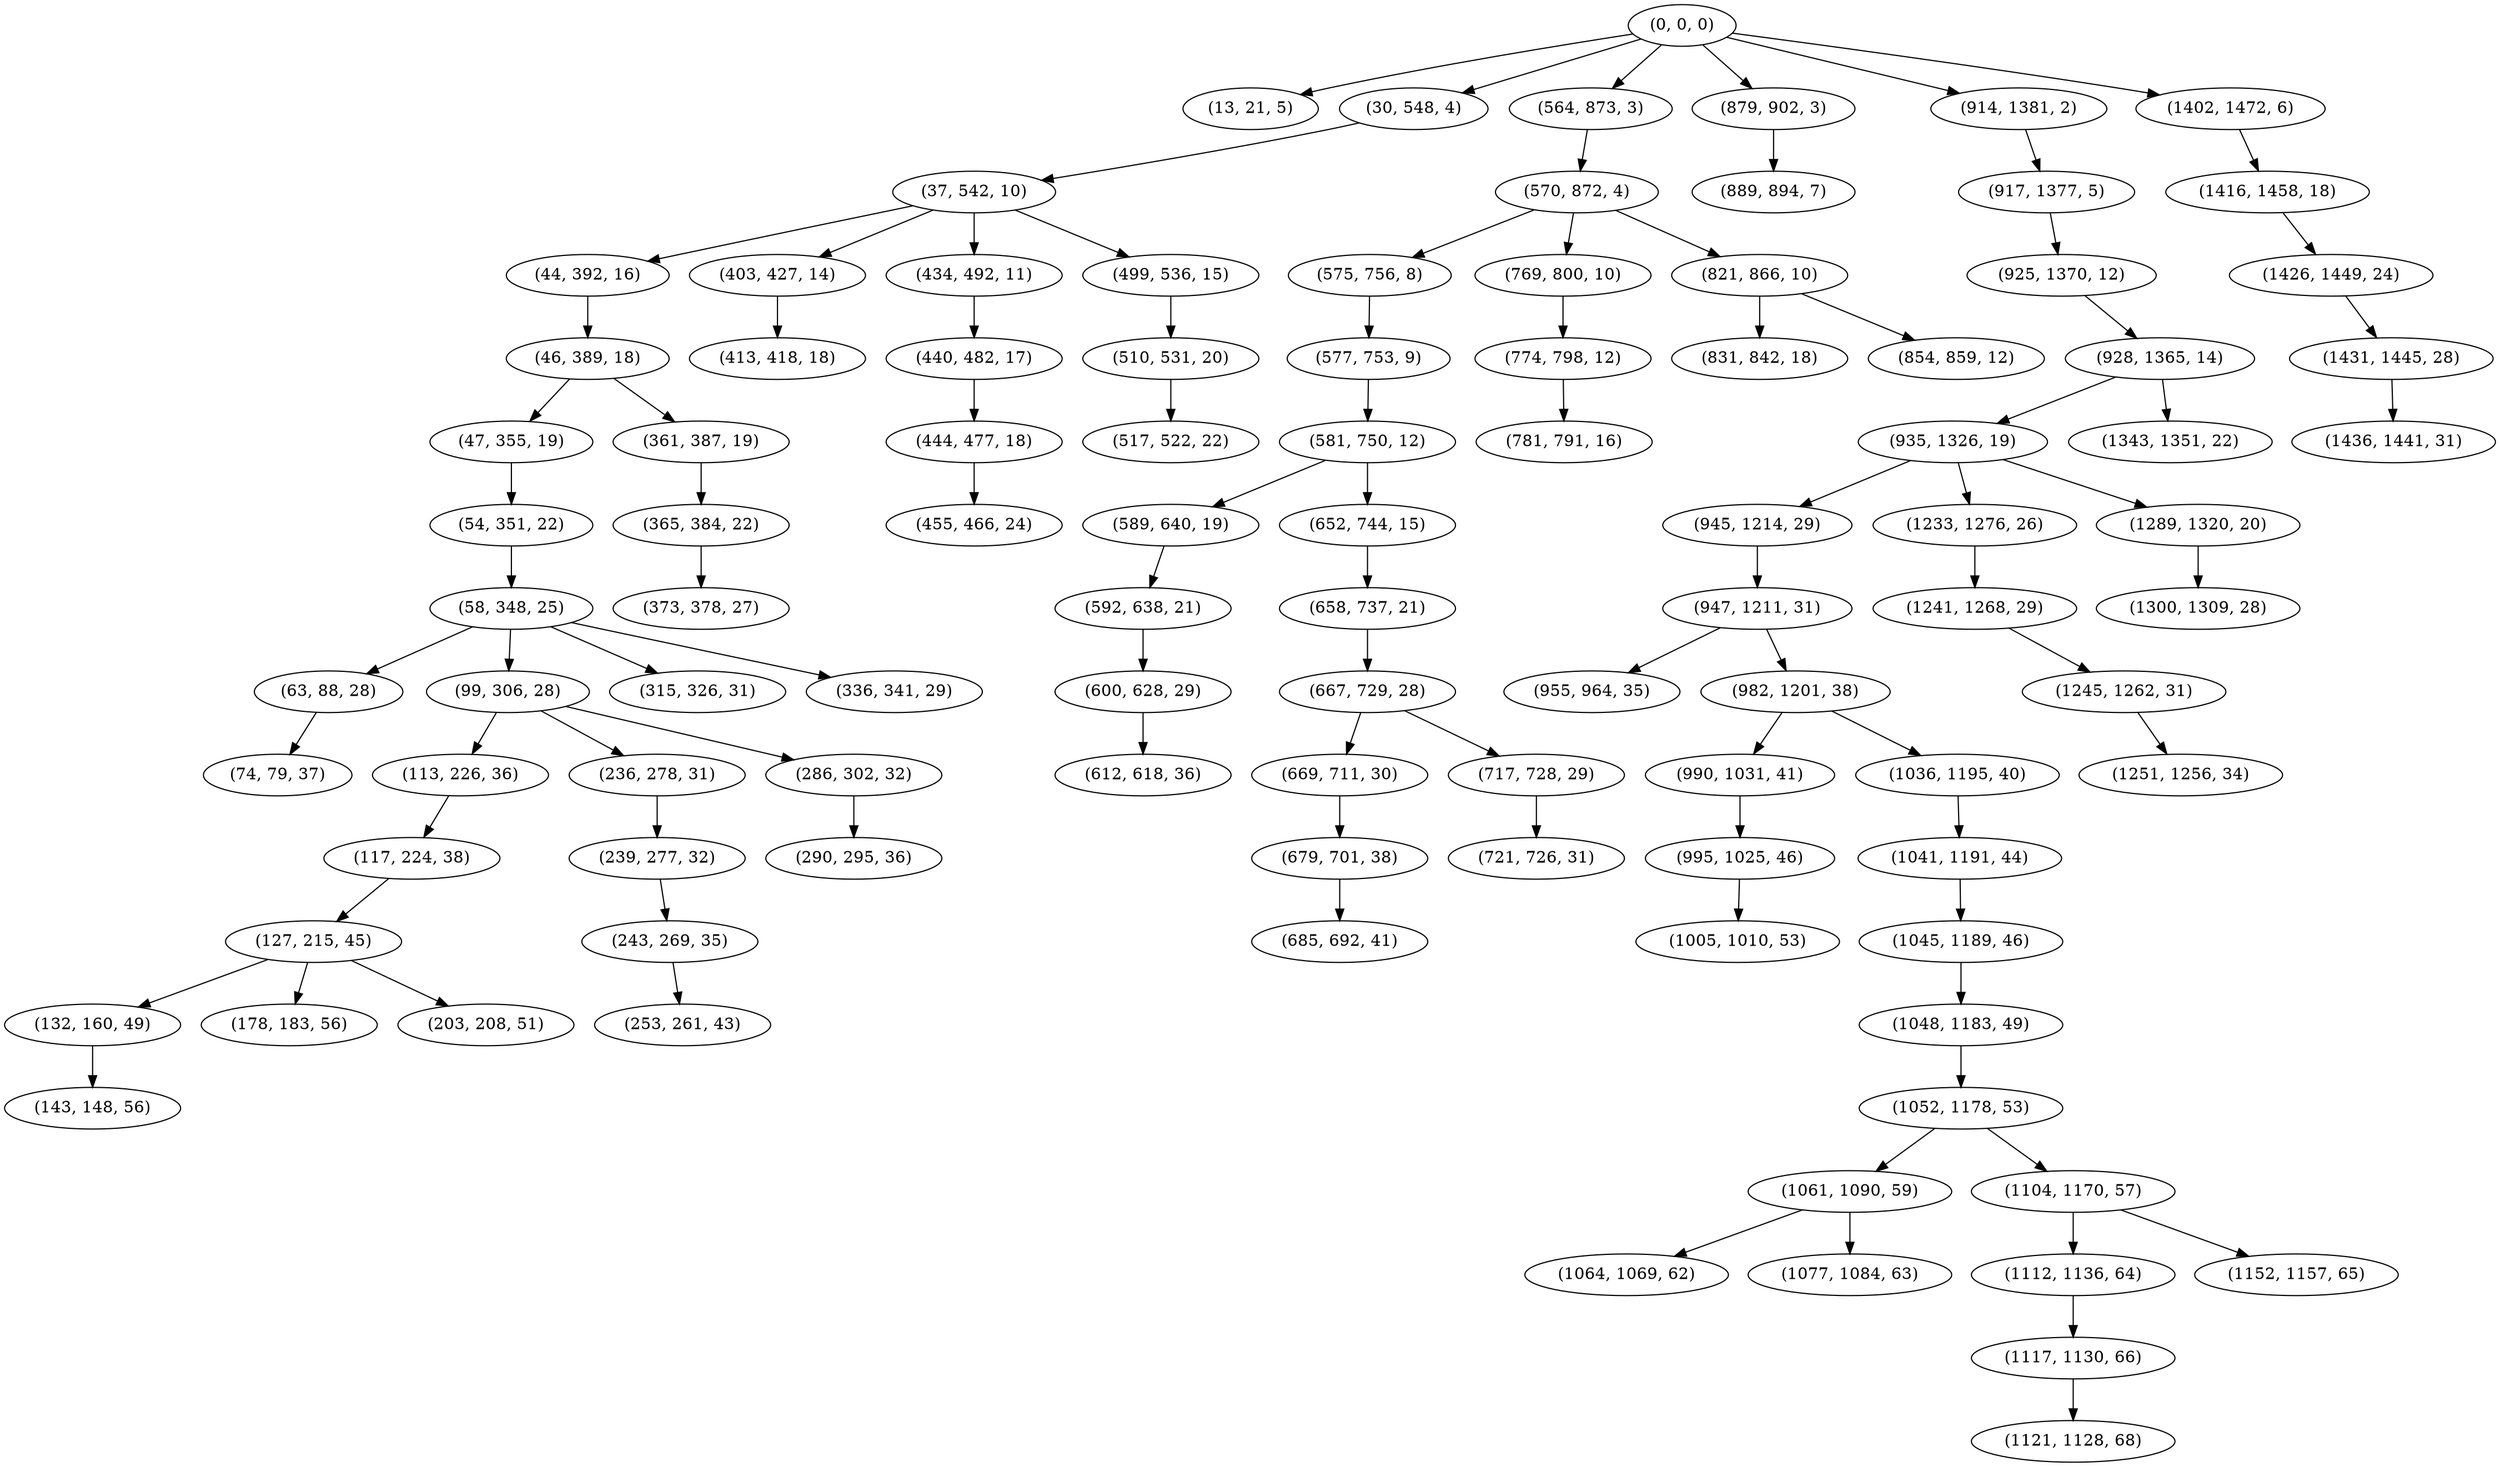digraph tree {
    "(0, 0, 0)";
    "(13, 21, 5)";
    "(30, 548, 4)";
    "(37, 542, 10)";
    "(44, 392, 16)";
    "(46, 389, 18)";
    "(47, 355, 19)";
    "(54, 351, 22)";
    "(58, 348, 25)";
    "(63, 88, 28)";
    "(74, 79, 37)";
    "(99, 306, 28)";
    "(113, 226, 36)";
    "(117, 224, 38)";
    "(127, 215, 45)";
    "(132, 160, 49)";
    "(143, 148, 56)";
    "(178, 183, 56)";
    "(203, 208, 51)";
    "(236, 278, 31)";
    "(239, 277, 32)";
    "(243, 269, 35)";
    "(253, 261, 43)";
    "(286, 302, 32)";
    "(290, 295, 36)";
    "(315, 326, 31)";
    "(336, 341, 29)";
    "(361, 387, 19)";
    "(365, 384, 22)";
    "(373, 378, 27)";
    "(403, 427, 14)";
    "(413, 418, 18)";
    "(434, 492, 11)";
    "(440, 482, 17)";
    "(444, 477, 18)";
    "(455, 466, 24)";
    "(499, 536, 15)";
    "(510, 531, 20)";
    "(517, 522, 22)";
    "(564, 873, 3)";
    "(570, 872, 4)";
    "(575, 756, 8)";
    "(577, 753, 9)";
    "(581, 750, 12)";
    "(589, 640, 19)";
    "(592, 638, 21)";
    "(600, 628, 29)";
    "(612, 618, 36)";
    "(652, 744, 15)";
    "(658, 737, 21)";
    "(667, 729, 28)";
    "(669, 711, 30)";
    "(679, 701, 38)";
    "(685, 692, 41)";
    "(717, 728, 29)";
    "(721, 726, 31)";
    "(769, 800, 10)";
    "(774, 798, 12)";
    "(781, 791, 16)";
    "(821, 866, 10)";
    "(831, 842, 18)";
    "(854, 859, 12)";
    "(879, 902, 3)";
    "(889, 894, 7)";
    "(914, 1381, 2)";
    "(917, 1377, 5)";
    "(925, 1370, 12)";
    "(928, 1365, 14)";
    "(935, 1326, 19)";
    "(945, 1214, 29)";
    "(947, 1211, 31)";
    "(955, 964, 35)";
    "(982, 1201, 38)";
    "(990, 1031, 41)";
    "(995, 1025, 46)";
    "(1005, 1010, 53)";
    "(1036, 1195, 40)";
    "(1041, 1191, 44)";
    "(1045, 1189, 46)";
    "(1048, 1183, 49)";
    "(1052, 1178, 53)";
    "(1061, 1090, 59)";
    "(1064, 1069, 62)";
    "(1077, 1084, 63)";
    "(1104, 1170, 57)";
    "(1112, 1136, 64)";
    "(1117, 1130, 66)";
    "(1121, 1128, 68)";
    "(1152, 1157, 65)";
    "(1233, 1276, 26)";
    "(1241, 1268, 29)";
    "(1245, 1262, 31)";
    "(1251, 1256, 34)";
    "(1289, 1320, 20)";
    "(1300, 1309, 28)";
    "(1343, 1351, 22)";
    "(1402, 1472, 6)";
    "(1416, 1458, 18)";
    "(1426, 1449, 24)";
    "(1431, 1445, 28)";
    "(1436, 1441, 31)";
    "(0, 0, 0)" -> "(13, 21, 5)";
    "(0, 0, 0)" -> "(30, 548, 4)";
    "(0, 0, 0)" -> "(564, 873, 3)";
    "(0, 0, 0)" -> "(879, 902, 3)";
    "(0, 0, 0)" -> "(914, 1381, 2)";
    "(0, 0, 0)" -> "(1402, 1472, 6)";
    "(30, 548, 4)" -> "(37, 542, 10)";
    "(37, 542, 10)" -> "(44, 392, 16)";
    "(37, 542, 10)" -> "(403, 427, 14)";
    "(37, 542, 10)" -> "(434, 492, 11)";
    "(37, 542, 10)" -> "(499, 536, 15)";
    "(44, 392, 16)" -> "(46, 389, 18)";
    "(46, 389, 18)" -> "(47, 355, 19)";
    "(46, 389, 18)" -> "(361, 387, 19)";
    "(47, 355, 19)" -> "(54, 351, 22)";
    "(54, 351, 22)" -> "(58, 348, 25)";
    "(58, 348, 25)" -> "(63, 88, 28)";
    "(58, 348, 25)" -> "(99, 306, 28)";
    "(58, 348, 25)" -> "(315, 326, 31)";
    "(58, 348, 25)" -> "(336, 341, 29)";
    "(63, 88, 28)" -> "(74, 79, 37)";
    "(99, 306, 28)" -> "(113, 226, 36)";
    "(99, 306, 28)" -> "(236, 278, 31)";
    "(99, 306, 28)" -> "(286, 302, 32)";
    "(113, 226, 36)" -> "(117, 224, 38)";
    "(117, 224, 38)" -> "(127, 215, 45)";
    "(127, 215, 45)" -> "(132, 160, 49)";
    "(127, 215, 45)" -> "(178, 183, 56)";
    "(127, 215, 45)" -> "(203, 208, 51)";
    "(132, 160, 49)" -> "(143, 148, 56)";
    "(236, 278, 31)" -> "(239, 277, 32)";
    "(239, 277, 32)" -> "(243, 269, 35)";
    "(243, 269, 35)" -> "(253, 261, 43)";
    "(286, 302, 32)" -> "(290, 295, 36)";
    "(361, 387, 19)" -> "(365, 384, 22)";
    "(365, 384, 22)" -> "(373, 378, 27)";
    "(403, 427, 14)" -> "(413, 418, 18)";
    "(434, 492, 11)" -> "(440, 482, 17)";
    "(440, 482, 17)" -> "(444, 477, 18)";
    "(444, 477, 18)" -> "(455, 466, 24)";
    "(499, 536, 15)" -> "(510, 531, 20)";
    "(510, 531, 20)" -> "(517, 522, 22)";
    "(564, 873, 3)" -> "(570, 872, 4)";
    "(570, 872, 4)" -> "(575, 756, 8)";
    "(570, 872, 4)" -> "(769, 800, 10)";
    "(570, 872, 4)" -> "(821, 866, 10)";
    "(575, 756, 8)" -> "(577, 753, 9)";
    "(577, 753, 9)" -> "(581, 750, 12)";
    "(581, 750, 12)" -> "(589, 640, 19)";
    "(581, 750, 12)" -> "(652, 744, 15)";
    "(589, 640, 19)" -> "(592, 638, 21)";
    "(592, 638, 21)" -> "(600, 628, 29)";
    "(600, 628, 29)" -> "(612, 618, 36)";
    "(652, 744, 15)" -> "(658, 737, 21)";
    "(658, 737, 21)" -> "(667, 729, 28)";
    "(667, 729, 28)" -> "(669, 711, 30)";
    "(667, 729, 28)" -> "(717, 728, 29)";
    "(669, 711, 30)" -> "(679, 701, 38)";
    "(679, 701, 38)" -> "(685, 692, 41)";
    "(717, 728, 29)" -> "(721, 726, 31)";
    "(769, 800, 10)" -> "(774, 798, 12)";
    "(774, 798, 12)" -> "(781, 791, 16)";
    "(821, 866, 10)" -> "(831, 842, 18)";
    "(821, 866, 10)" -> "(854, 859, 12)";
    "(879, 902, 3)" -> "(889, 894, 7)";
    "(914, 1381, 2)" -> "(917, 1377, 5)";
    "(917, 1377, 5)" -> "(925, 1370, 12)";
    "(925, 1370, 12)" -> "(928, 1365, 14)";
    "(928, 1365, 14)" -> "(935, 1326, 19)";
    "(928, 1365, 14)" -> "(1343, 1351, 22)";
    "(935, 1326, 19)" -> "(945, 1214, 29)";
    "(935, 1326, 19)" -> "(1233, 1276, 26)";
    "(935, 1326, 19)" -> "(1289, 1320, 20)";
    "(945, 1214, 29)" -> "(947, 1211, 31)";
    "(947, 1211, 31)" -> "(955, 964, 35)";
    "(947, 1211, 31)" -> "(982, 1201, 38)";
    "(982, 1201, 38)" -> "(990, 1031, 41)";
    "(982, 1201, 38)" -> "(1036, 1195, 40)";
    "(990, 1031, 41)" -> "(995, 1025, 46)";
    "(995, 1025, 46)" -> "(1005, 1010, 53)";
    "(1036, 1195, 40)" -> "(1041, 1191, 44)";
    "(1041, 1191, 44)" -> "(1045, 1189, 46)";
    "(1045, 1189, 46)" -> "(1048, 1183, 49)";
    "(1048, 1183, 49)" -> "(1052, 1178, 53)";
    "(1052, 1178, 53)" -> "(1061, 1090, 59)";
    "(1052, 1178, 53)" -> "(1104, 1170, 57)";
    "(1061, 1090, 59)" -> "(1064, 1069, 62)";
    "(1061, 1090, 59)" -> "(1077, 1084, 63)";
    "(1104, 1170, 57)" -> "(1112, 1136, 64)";
    "(1104, 1170, 57)" -> "(1152, 1157, 65)";
    "(1112, 1136, 64)" -> "(1117, 1130, 66)";
    "(1117, 1130, 66)" -> "(1121, 1128, 68)";
    "(1233, 1276, 26)" -> "(1241, 1268, 29)";
    "(1241, 1268, 29)" -> "(1245, 1262, 31)";
    "(1245, 1262, 31)" -> "(1251, 1256, 34)";
    "(1289, 1320, 20)" -> "(1300, 1309, 28)";
    "(1402, 1472, 6)" -> "(1416, 1458, 18)";
    "(1416, 1458, 18)" -> "(1426, 1449, 24)";
    "(1426, 1449, 24)" -> "(1431, 1445, 28)";
    "(1431, 1445, 28)" -> "(1436, 1441, 31)";
}
